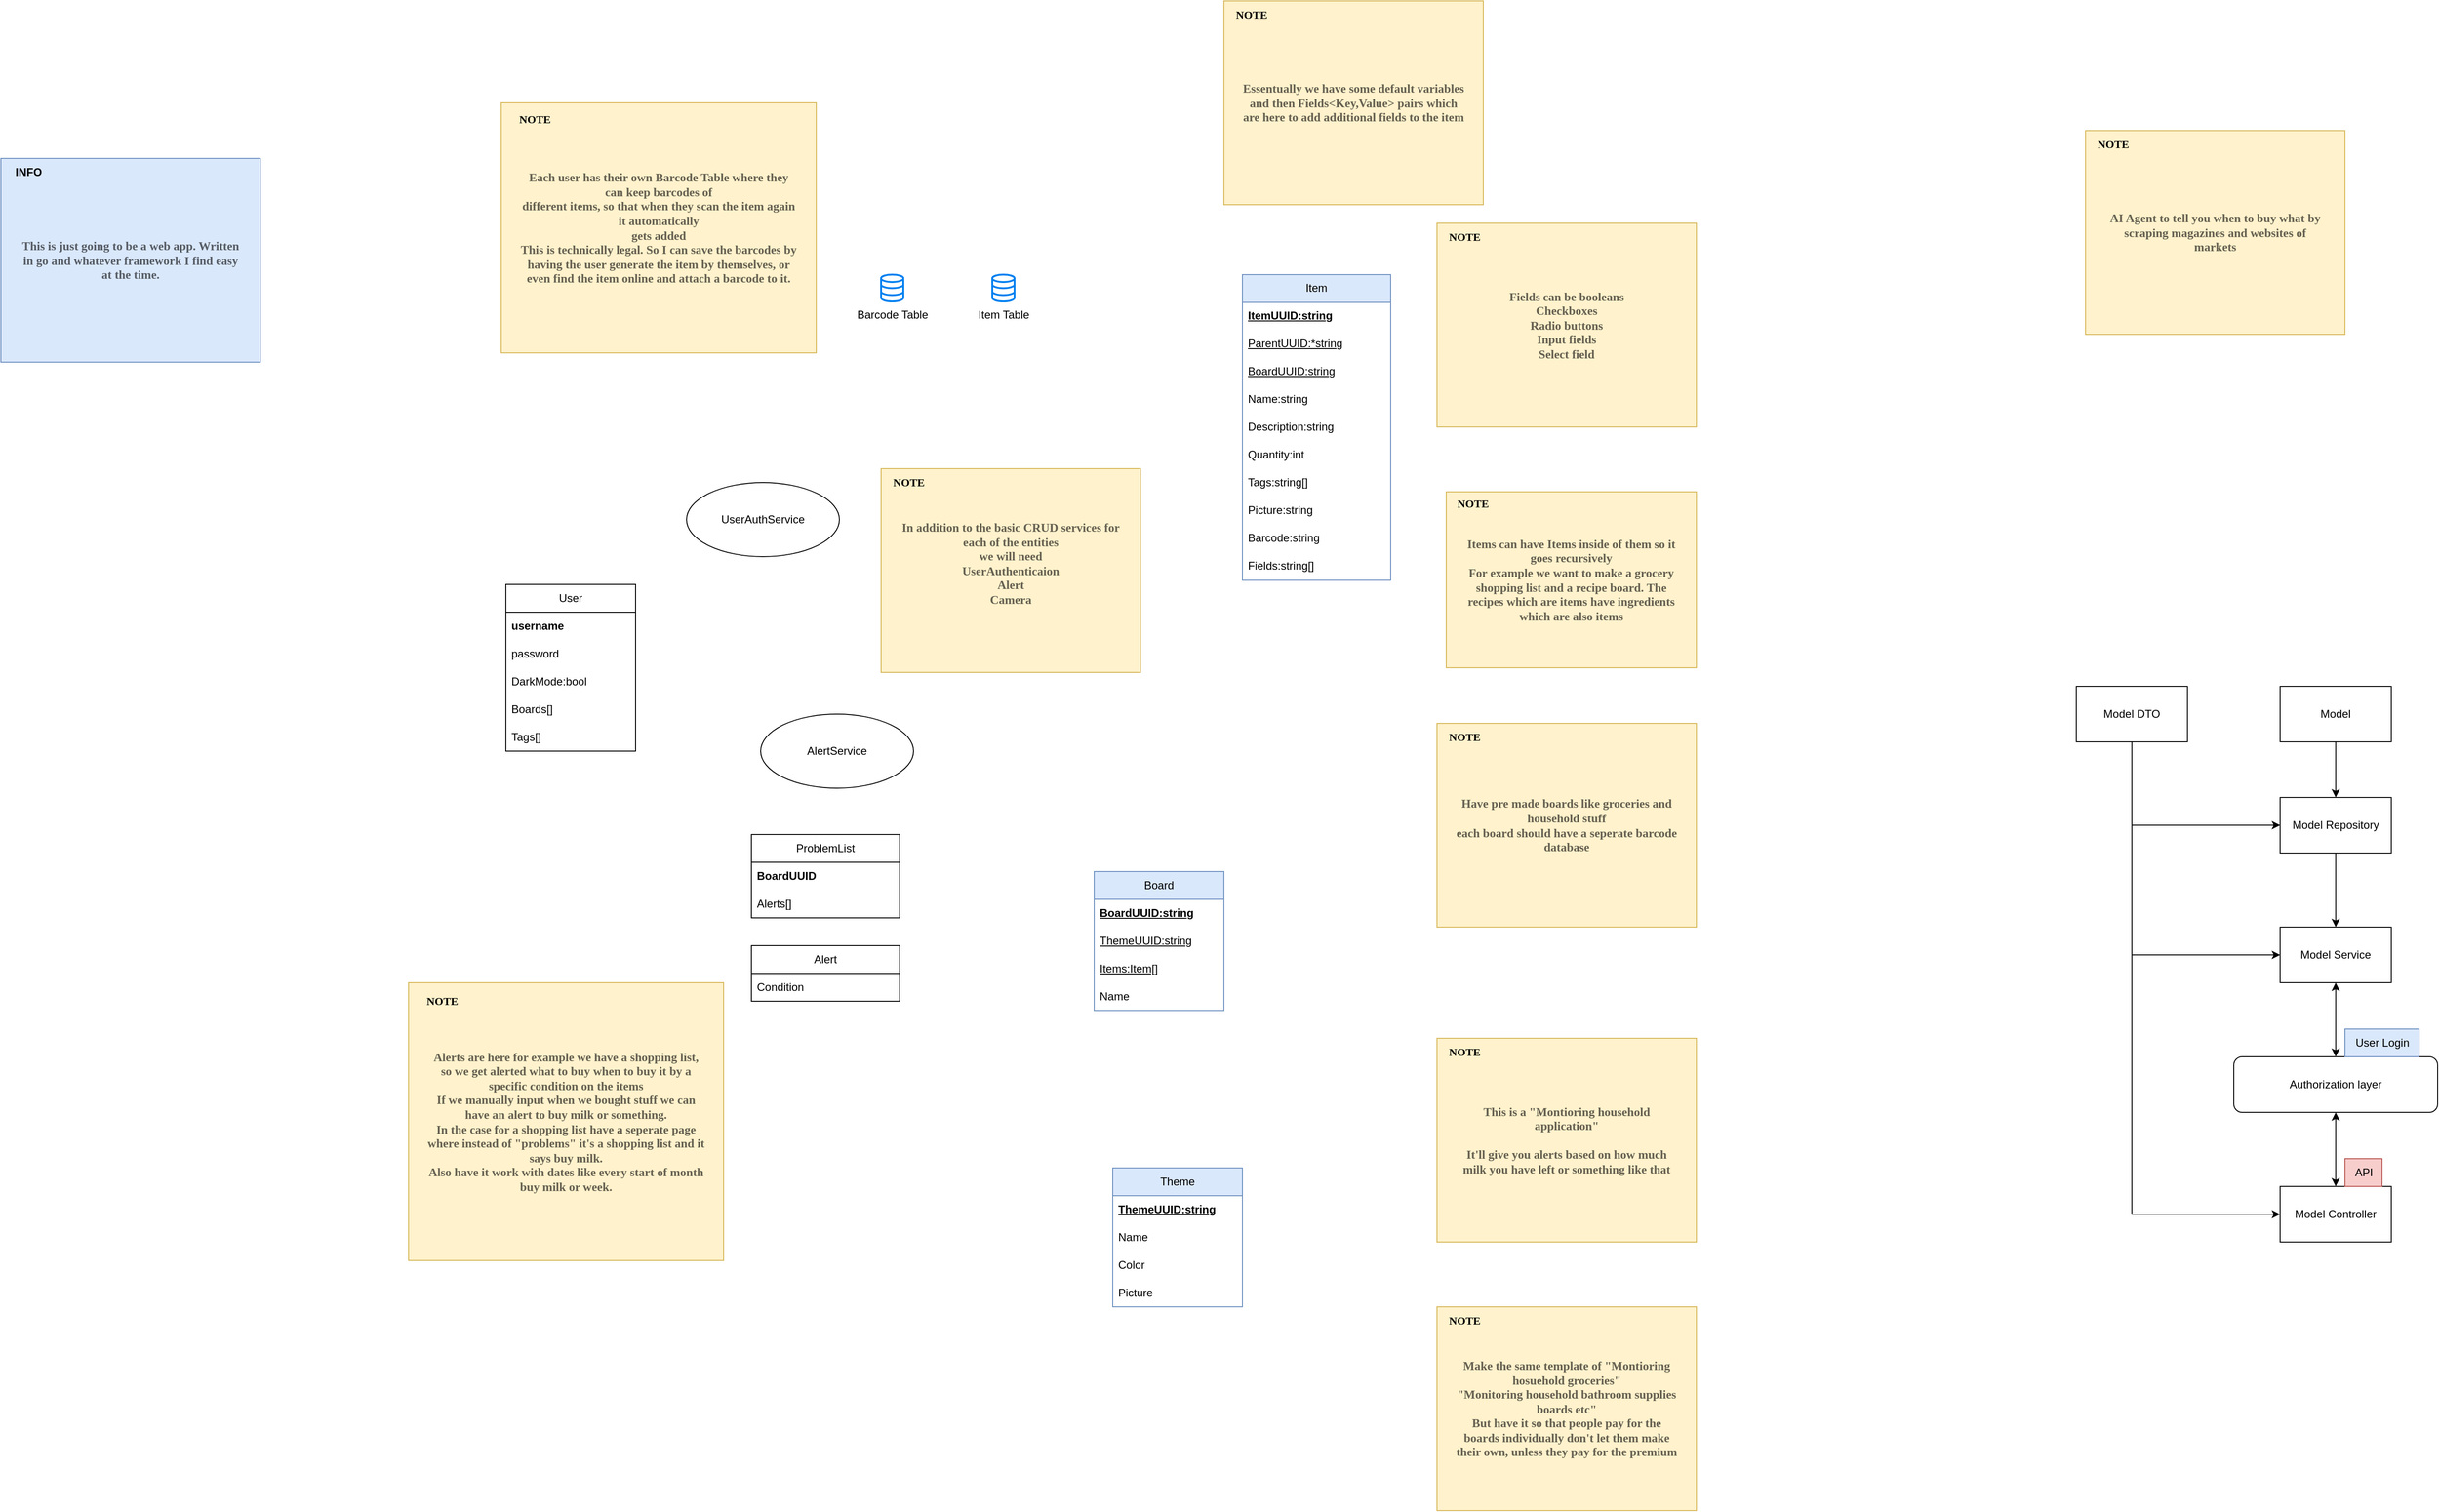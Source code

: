 <mxfile version="22.1.22" type="embed">
  <diagram name="Page-1" id="vnmwI-xQ0mRfC60lx_vi">
    <mxGraphModel dx="2757" dy="1631" grid="1" gridSize="10" guides="1" tooltips="1" connect="1" arrows="1" fold="1" page="1" pageScale="1" pageWidth="850" pageHeight="1100" math="0" shadow="0">
      <root>
        <mxCell id="0" />
        <mxCell id="1" parent="0" />
        <mxCell id="s_LSaBDmb_ivbx3u3UzG-1" value="User" style="swimlane;fontStyle=0;childLayout=stackLayout;horizontal=1;startSize=30;horizontalStack=0;resizeParent=1;resizeParentMax=0;resizeLast=0;collapsible=1;marginBottom=0;whiteSpace=wrap;html=1;" parent="1" vertex="1">
          <mxGeometry x="-495" y="310" width="140" height="180" as="geometry" />
        </mxCell>
        <mxCell id="s_LSaBDmb_ivbx3u3UzG-2" value="&lt;div&gt;username&lt;/div&gt;" style="text;strokeColor=none;fillColor=none;align=left;verticalAlign=middle;spacingLeft=4;spacingRight=4;overflow=hidden;points=[[0,0.5],[1,0.5]];portConstraint=eastwest;rotatable=0;whiteSpace=wrap;html=1;fontStyle=1" parent="s_LSaBDmb_ivbx3u3UzG-1" vertex="1">
          <mxGeometry y="30" width="140" height="30" as="geometry" />
        </mxCell>
        <mxCell id="s_LSaBDmb_ivbx3u3UzG-3" value="password" style="text;strokeColor=none;fillColor=none;align=left;verticalAlign=middle;spacingLeft=4;spacingRight=4;overflow=hidden;points=[[0,0.5],[1,0.5]];portConstraint=eastwest;rotatable=0;whiteSpace=wrap;html=1;" parent="s_LSaBDmb_ivbx3u3UzG-1" vertex="1">
          <mxGeometry y="60" width="140" height="30" as="geometry" />
        </mxCell>
        <mxCell id="a4jcbPwt1ojCjgaN_IQJ-112" value="DarkMode:bool" style="text;strokeColor=none;fillColor=none;align=left;verticalAlign=middle;spacingLeft=4;spacingRight=4;overflow=hidden;points=[[0,0.5],[1,0.5]];portConstraint=eastwest;rotatable=0;whiteSpace=wrap;html=1;" parent="s_LSaBDmb_ivbx3u3UzG-1" vertex="1">
          <mxGeometry y="90" width="140" height="30" as="geometry" />
        </mxCell>
        <mxCell id="a4jcbPwt1ojCjgaN_IQJ-107" value="Boards[]" style="text;strokeColor=none;fillColor=none;align=left;verticalAlign=middle;spacingLeft=4;spacingRight=4;overflow=hidden;points=[[0,0.5],[1,0.5]];portConstraint=eastwest;rotatable=0;whiteSpace=wrap;html=1;" parent="s_LSaBDmb_ivbx3u3UzG-1" vertex="1">
          <mxGeometry y="120" width="140" height="30" as="geometry" />
        </mxCell>
        <mxCell id="a4jcbPwt1ojCjgaN_IQJ-106" value="Tags[]" style="text;strokeColor=none;fillColor=none;align=left;verticalAlign=middle;spacingLeft=4;spacingRight=4;overflow=hidden;points=[[0,0.5],[1,0.5]];portConstraint=eastwest;rotatable=0;whiteSpace=wrap;html=1;" parent="s_LSaBDmb_ivbx3u3UzG-1" vertex="1">
          <mxGeometry y="150" width="140" height="30" as="geometry" />
        </mxCell>
        <mxCell id="s_LSaBDmb_ivbx3u3UzG-9" value="Item" style="swimlane;fontStyle=0;childLayout=stackLayout;horizontal=1;startSize=30;horizontalStack=0;resizeParent=1;resizeParentMax=0;resizeLast=0;collapsible=1;marginBottom=0;whiteSpace=wrap;html=1;fillColor=#dae8fc;strokeColor=#6c8ebf;" parent="1" vertex="1">
          <mxGeometry x="300" y="-24.55" width="160" height="330" as="geometry" />
        </mxCell>
        <mxCell id="a4jcbPwt1ojCjgaN_IQJ-91" value="&lt;b&gt;ItemUUID:string&lt;/b&gt;" style="text;strokeColor=none;fillColor=none;align=left;verticalAlign=middle;spacingLeft=4;spacingRight=4;overflow=hidden;points=[[0,0.5],[1,0.5]];portConstraint=eastwest;rotatable=0;whiteSpace=wrap;html=1;fontStyle=4" parent="s_LSaBDmb_ivbx3u3UzG-9" vertex="1">
          <mxGeometry y="30" width="160" height="30" as="geometry" />
        </mxCell>
        <mxCell id="14" value="&lt;span&gt;ParentUUID:*string&lt;/span&gt;" style="text;strokeColor=none;fillColor=none;align=left;verticalAlign=middle;spacingLeft=4;spacingRight=4;overflow=hidden;points=[[0,0.5],[1,0.5]];portConstraint=eastwest;rotatable=0;whiteSpace=wrap;html=1;fontStyle=4" parent="s_LSaBDmb_ivbx3u3UzG-9" vertex="1">
          <mxGeometry y="60" width="160" height="30" as="geometry" />
        </mxCell>
        <mxCell id="15" value="&lt;span&gt;BoardUUID:string&lt;/span&gt;" style="text;strokeColor=none;fillColor=none;align=left;verticalAlign=middle;spacingLeft=4;spacingRight=4;overflow=hidden;points=[[0,0.5],[1,0.5]];portConstraint=eastwest;rotatable=0;whiteSpace=wrap;html=1;fontStyle=4" parent="s_LSaBDmb_ivbx3u3UzG-9" vertex="1">
          <mxGeometry y="90" width="160" height="30" as="geometry" />
        </mxCell>
        <mxCell id="16" value="&lt;span&gt;Name:string&lt;/span&gt;" style="text;strokeColor=none;fillColor=none;align=left;verticalAlign=middle;spacingLeft=4;spacingRight=4;overflow=hidden;points=[[0,0.5],[1,0.5]];portConstraint=eastwest;rotatable=0;whiteSpace=wrap;html=1;fontStyle=0" parent="s_LSaBDmb_ivbx3u3UzG-9" vertex="1">
          <mxGeometry y="120" width="160" height="30" as="geometry" />
        </mxCell>
        <mxCell id="17" value="&lt;span&gt;Description:string&lt;/span&gt;" style="text;strokeColor=none;fillColor=none;align=left;verticalAlign=middle;spacingLeft=4;spacingRight=4;overflow=hidden;points=[[0,0.5],[1,0.5]];portConstraint=eastwest;rotatable=0;whiteSpace=wrap;html=1;fontStyle=0" parent="s_LSaBDmb_ivbx3u3UzG-9" vertex="1">
          <mxGeometry y="150" width="160" height="30" as="geometry" />
        </mxCell>
        <mxCell id="18" value="&lt;span&gt;Quantity:int&lt;/span&gt;" style="text;strokeColor=none;fillColor=none;align=left;verticalAlign=middle;spacingLeft=4;spacingRight=4;overflow=hidden;points=[[0,0.5],[1,0.5]];portConstraint=eastwest;rotatable=0;whiteSpace=wrap;html=1;fontStyle=0" parent="s_LSaBDmb_ivbx3u3UzG-9" vertex="1">
          <mxGeometry y="180" width="160" height="30" as="geometry" />
        </mxCell>
        <mxCell id="19" value="&lt;span&gt;Tags:string[]&lt;/span&gt;" style="text;strokeColor=none;fillColor=none;align=left;verticalAlign=middle;spacingLeft=4;spacingRight=4;overflow=hidden;points=[[0,0.5],[1,0.5]];portConstraint=eastwest;rotatable=0;whiteSpace=wrap;html=1;fontStyle=0" parent="s_LSaBDmb_ivbx3u3UzG-9" vertex="1">
          <mxGeometry y="210" width="160" height="30" as="geometry" />
        </mxCell>
        <mxCell id="20" value="&lt;span&gt;Picture:string&lt;/span&gt;" style="text;strokeColor=none;fillColor=none;align=left;verticalAlign=middle;spacingLeft=4;spacingRight=4;overflow=hidden;points=[[0,0.5],[1,0.5]];portConstraint=eastwest;rotatable=0;whiteSpace=wrap;html=1;fontStyle=0" parent="s_LSaBDmb_ivbx3u3UzG-9" vertex="1">
          <mxGeometry y="240" width="160" height="30" as="geometry" />
        </mxCell>
        <mxCell id="21" value="&lt;span&gt;Barcode:string&lt;/span&gt;" style="text;strokeColor=none;fillColor=none;align=left;verticalAlign=middle;spacingLeft=4;spacingRight=4;overflow=hidden;points=[[0,0.5],[1,0.5]];portConstraint=eastwest;rotatable=0;whiteSpace=wrap;html=1;fontStyle=0" parent="s_LSaBDmb_ivbx3u3UzG-9" vertex="1">
          <mxGeometry y="270" width="160" height="30" as="geometry" />
        </mxCell>
        <mxCell id="22" value="&lt;span&gt;Fields:string[]&lt;/span&gt;" style="text;strokeColor=none;fillColor=none;align=left;verticalAlign=middle;spacingLeft=4;spacingRight=4;overflow=hidden;points=[[0,0.5],[1,0.5]];portConstraint=eastwest;rotatable=0;whiteSpace=wrap;html=1;fontStyle=0" parent="s_LSaBDmb_ivbx3u3UzG-9" vertex="1">
          <mxGeometry y="300" width="160" height="30" as="geometry" />
        </mxCell>
        <mxCell id="a4jcbPwt1ojCjgaN_IQJ-14" value="Each user has their own Barcode Table where they can keep barcodes of &lt;br&gt;different items, so that when they scan the item again it automatically &lt;br&gt;&lt;div&gt;gets added&lt;/div&gt;&lt;div&gt;This is technically legal. So I can save the barcodes by having the user generate the item by themselves, or even find the item online and attach a barcode to it.&lt;/div&gt;" style="rounded=0;whiteSpace=wrap;html=1;fillColor=#fff2cc;strokeColor=#d6b656;align=center;fillStyle=auto;shadow=0;glass=0;fontSize=13;fontStyle=1;labelPosition=center;verticalLabelPosition=middle;verticalAlign=middle;fontColor=default;textOpacity=60;spacing=20;spacingTop=0;spacingBottom=0;spacingLeft=0;fontFamily=Monaspace Argon;fontSource=https%3A%2F%2Fonline-fonts.com%2Ffonts%2Fmonaspace-argon;collapsible=0;container=1;portConstraint=none;autosize=0;fixedWidth=0;resizable=1;" parent="1" vertex="1">
          <mxGeometry x="-500" y="-210" width="340" height="270" as="geometry" />
        </mxCell>
        <mxCell id="a4jcbPwt1ojCjgaN_IQJ-15" value="&lt;div align=&quot;center&quot;&gt;&lt;b&gt;&lt;font data-font-src=&quot;https://online-fonts.com/fonts/monaspace-argon&quot; face=&quot;Monaspace Argon&quot;&gt;&lt;span&gt;NOTE&lt;/span&gt;&lt;/font&gt;&lt;/b&gt;&lt;/div&gt;" style="text;html=1;align=center;verticalAlign=middle;whiteSpace=wrap;rounded=0;fontStyle=0" parent="a4jcbPwt1ojCjgaN_IQJ-14" vertex="1">
          <mxGeometry width="72.857" height="36.818" as="geometry" />
        </mxCell>
        <mxCell id="a4jcbPwt1ojCjgaN_IQJ-16" value="&lt;div&gt;Fields can be booleans&lt;/div&gt;&lt;div&gt;Checkboxes&lt;/div&gt;&lt;div&gt;Radio buttons&lt;/div&gt;&lt;div&gt;Input fields&lt;/div&gt;&lt;div&gt;Select field&lt;/div&gt;" style="rounded=0;whiteSpace=wrap;html=1;fillColor=#fff2cc;strokeColor=#d6b656;align=center;fillStyle=auto;shadow=0;glass=0;fontSize=13;fontStyle=1;labelPosition=center;verticalLabelPosition=middle;verticalAlign=middle;fontColor=default;textOpacity=60;spacing=20;spacingTop=0;spacingBottom=0;spacingLeft=0;fontFamily=Monaspace Argon;fontSource=https%3A%2F%2Fonline-fonts.com%2Ffonts%2Fmonaspace-argon;collapsible=0;container=1;portConstraint=none;autosize=0;fixedWidth=0;resizable=1;" parent="1" vertex="1">
          <mxGeometry x="510" y="-80" width="280" height="220" as="geometry" />
        </mxCell>
        <mxCell id="a4jcbPwt1ojCjgaN_IQJ-17" value="&lt;div align=&quot;center&quot;&gt;&lt;b&gt;&lt;font data-font-src=&quot;https://online-fonts.com/fonts/monaspace-argon&quot; face=&quot;Monaspace Argon&quot;&gt;&lt;span&gt;NOTE&lt;/span&gt;&lt;/font&gt;&lt;/b&gt;&lt;/div&gt;" style="text;html=1;align=center;verticalAlign=middle;whiteSpace=wrap;rounded=0;fontStyle=0" parent="a4jcbPwt1ojCjgaN_IQJ-16" vertex="1">
          <mxGeometry width="60" height="30" as="geometry" />
        </mxCell>
        <mxCell id="s_LSaBDmb_ivbx3u3UzG-32" value="Barcode Table" style="html=1;verticalLabelPosition=bottom;align=center;labelBackgroundColor=#ffffff;verticalAlign=top;strokeWidth=2;strokeColor=#0080F0;shadow=0;dashed=0;shape=mxgraph.ios7.icons.data;" parent="1" vertex="1">
          <mxGeometry x="-90" y="-24.55" width="24" height="29.1" as="geometry" />
        </mxCell>
        <mxCell id="a4jcbPwt1ojCjgaN_IQJ-20" value="&lt;div&gt;Items can have Items inside of them so it goes recursively&lt;/div&gt;&lt;div&gt;For example we want to make a grocery shopping list and a recipe board. The recipes which are items have ingredients which are also items&lt;/div&gt;" style="rounded=0;whiteSpace=wrap;html=1;fillColor=#fff2cc;strokeColor=#d6b656;align=center;fillStyle=auto;shadow=0;glass=0;fontSize=13;fontStyle=1;labelPosition=center;verticalLabelPosition=middle;verticalAlign=middle;fontColor=default;textOpacity=60;spacing=20;spacingTop=0;spacingBottom=0;spacingLeft=0;fontFamily=Monaspace Argon;fontSource=https%3A%2F%2Fonline-fonts.com%2Ffonts%2Fmonaspace-argon;collapsible=0;container=1;portConstraint=none;autosize=0;fixedWidth=0;resizable=1;" parent="1" vertex="1">
          <mxGeometry x="520" y="210" width="270" height="190" as="geometry" />
        </mxCell>
        <mxCell id="a4jcbPwt1ojCjgaN_IQJ-21" value="&lt;div align=&quot;center&quot;&gt;&lt;b&gt;&lt;font data-font-src=&quot;https://online-fonts.com/fonts/monaspace-argon&quot; face=&quot;Monaspace Argon&quot;&gt;&lt;span&gt;NOTE&lt;/span&gt;&lt;/font&gt;&lt;/b&gt;&lt;/div&gt;" style="text;html=1;align=center;verticalAlign=middle;whiteSpace=wrap;rounded=0;fontStyle=0" parent="a4jcbPwt1ojCjgaN_IQJ-20" vertex="1">
          <mxGeometry width="57.857" height="25.909" as="geometry" />
        </mxCell>
        <mxCell id="a4jcbPwt1ojCjgaN_IQJ-22" value="&lt;div&gt;Have pre made boards like groceries and household stuff&lt;/div&gt;&lt;div&gt;each board should have a seperate barcode database&lt;/div&gt;" style="rounded=0;whiteSpace=wrap;html=1;fillColor=#fff2cc;strokeColor=#d6b656;align=center;fillStyle=auto;shadow=0;glass=0;fontSize=13;fontStyle=1;labelPosition=center;verticalLabelPosition=middle;verticalAlign=middle;fontColor=default;textOpacity=60;spacing=20;spacingTop=0;spacingBottom=0;spacingLeft=0;fontFamily=Monaspace Argon;fontSource=https%3A%2F%2Fonline-fonts.com%2Ffonts%2Fmonaspace-argon;collapsible=0;container=1;portConstraint=none;autosize=0;fixedWidth=0;resizable=1;" parent="1" vertex="1">
          <mxGeometry x="510" y="460" width="280" height="220" as="geometry" />
        </mxCell>
        <mxCell id="a4jcbPwt1ojCjgaN_IQJ-23" value="&lt;div align=&quot;center&quot;&gt;&lt;b&gt;&lt;font data-font-src=&quot;https://online-fonts.com/fonts/monaspace-argon&quot; face=&quot;Monaspace Argon&quot;&gt;&lt;span&gt;NOTE&lt;/span&gt;&lt;/font&gt;&lt;/b&gt;&lt;/div&gt;" style="text;html=1;align=center;verticalAlign=middle;whiteSpace=wrap;rounded=0;fontStyle=0" parent="a4jcbPwt1ojCjgaN_IQJ-22" vertex="1">
          <mxGeometry width="60" height="30" as="geometry" />
        </mxCell>
        <mxCell id="a4jcbPwt1ojCjgaN_IQJ-35" value="UserAuthService" style="ellipse;whiteSpace=wrap;html=1;" parent="1" vertex="1">
          <mxGeometry x="-300" y="200" width="165" height="80" as="geometry" />
        </mxCell>
        <mxCell id="a4jcbPwt1ojCjgaN_IQJ-53" value="AI Agent to tell you when to buy what by scraping magazines and websites of markets" style="rounded=0;whiteSpace=wrap;html=1;fillColor=#fff2cc;strokeColor=#d6b656;align=center;fillStyle=auto;shadow=0;glass=0;fontSize=13;fontStyle=1;labelPosition=center;verticalLabelPosition=middle;verticalAlign=middle;fontColor=default;textOpacity=60;spacing=20;spacingTop=0;spacingBottom=0;spacingLeft=0;fontFamily=Monaspace Argon;fontSource=https%3A%2F%2Fonline-fonts.com%2Ffonts%2Fmonaspace-argon;collapsible=0;container=1;portConstraint=none;autosize=0;fixedWidth=0;resizable=1;" parent="1" vertex="1">
          <mxGeometry x="1210" y="-180" width="280" height="220" as="geometry" />
        </mxCell>
        <mxCell id="a4jcbPwt1ojCjgaN_IQJ-54" value="&lt;div align=&quot;center&quot;&gt;&lt;b&gt;&lt;font data-font-src=&quot;https://online-fonts.com/fonts/monaspace-argon&quot; face=&quot;Monaspace Argon&quot;&gt;&lt;span&gt;NOTE&lt;/span&gt;&lt;/font&gt;&lt;/b&gt;&lt;/div&gt;" style="text;html=1;align=center;verticalAlign=middle;whiteSpace=wrap;rounded=0;fontStyle=0" parent="a4jcbPwt1ojCjgaN_IQJ-53" vertex="1">
          <mxGeometry width="60" height="30" as="geometry" />
        </mxCell>
        <mxCell id="a4jcbPwt1ojCjgaN_IQJ-65" value="&lt;div&gt;This is a &quot;Montioring household application&quot;&lt;/div&gt;&lt;br&gt;It&#39;ll give you alerts based on how much milk you have left or something like that" style="rounded=0;whiteSpace=wrap;html=1;fillColor=#fff2cc;strokeColor=#d6b656;align=center;fillStyle=auto;shadow=0;glass=0;fontSize=13;fontStyle=1;labelPosition=center;verticalLabelPosition=middle;verticalAlign=middle;fontColor=default;textOpacity=60;spacing=20;spacingTop=0;spacingBottom=0;spacingLeft=0;fontFamily=Monaspace Argon;fontSource=https%3A%2F%2Fonline-fonts.com%2Ffonts%2Fmonaspace-argon;collapsible=0;container=1;portConstraint=none;autosize=0;fixedWidth=0;resizable=1;" parent="1" vertex="1">
          <mxGeometry x="510" y="800" width="280" height="220" as="geometry" />
        </mxCell>
        <mxCell id="a4jcbPwt1ojCjgaN_IQJ-66" value="&lt;div align=&quot;center&quot;&gt;&lt;b&gt;&lt;font data-font-src=&quot;https://online-fonts.com/fonts/monaspace-argon&quot; face=&quot;Monaspace Argon&quot;&gt;&lt;span&gt;NOTE&lt;/span&gt;&lt;/font&gt;&lt;/b&gt;&lt;/div&gt;" style="text;html=1;align=center;verticalAlign=middle;whiteSpace=wrap;rounded=0;fontStyle=0" parent="a4jcbPwt1ojCjgaN_IQJ-65" vertex="1">
          <mxGeometry width="60" height="30" as="geometry" />
        </mxCell>
        <mxCell id="a4jcbPwt1ojCjgaN_IQJ-69" value="Make the same template of &quot;Montioring hosuehold groceries&quot;&lt;br&gt;&quot;Monitoring household bathroom supplies boards etc&quot;&lt;br&gt;But have it so that people pay for the boards individually don&#39;t let them make their own, unless they pay for the premium" style="rounded=0;whiteSpace=wrap;html=1;fillColor=#fff2cc;strokeColor=#d6b656;align=center;fillStyle=auto;shadow=0;glass=0;fontSize=13;fontStyle=1;labelPosition=center;verticalLabelPosition=middle;verticalAlign=middle;fontColor=default;textOpacity=60;spacing=20;spacingTop=0;spacingBottom=0;spacingLeft=0;fontFamily=Monaspace Argon;fontSource=https%3A%2F%2Fonline-fonts.com%2Ffonts%2Fmonaspace-argon;collapsible=0;container=1;portConstraint=none;autosize=0;fixedWidth=0;resizable=1;" parent="1" vertex="1">
          <mxGeometry x="510" y="1090" width="280" height="220" as="geometry" />
        </mxCell>
        <mxCell id="a4jcbPwt1ojCjgaN_IQJ-70" value="&lt;div align=&quot;center&quot;&gt;&lt;b&gt;&lt;font data-font-src=&quot;https://online-fonts.com/fonts/monaspace-argon&quot; face=&quot;Monaspace Argon&quot;&gt;&lt;span&gt;NOTE&lt;/span&gt;&lt;/font&gt;&lt;/b&gt;&lt;/div&gt;" style="text;html=1;align=center;verticalAlign=middle;whiteSpace=wrap;rounded=0;fontStyle=0" parent="a4jcbPwt1ojCjgaN_IQJ-69" vertex="1">
          <mxGeometry width="60" height="30" as="geometry" />
        </mxCell>
        <mxCell id="a4jcbPwt1ojCjgaN_IQJ-74" value="ProblemList" style="swimlane;fontStyle=0;childLayout=stackLayout;horizontal=1;startSize=30;horizontalStack=0;resizeParent=1;resizeParentMax=0;resizeLast=0;collapsible=1;marginBottom=0;whiteSpace=wrap;html=1;" parent="1" vertex="1">
          <mxGeometry x="-230" y="580" width="160" height="90" as="geometry" />
        </mxCell>
        <mxCell id="a4jcbPwt1ojCjgaN_IQJ-75" value="BoardUUID" style="text;strokeColor=none;fillColor=none;align=left;verticalAlign=middle;spacingLeft=4;spacingRight=4;overflow=hidden;points=[[0,0.5],[1,0.5]];portConstraint=eastwest;rotatable=0;whiteSpace=wrap;html=1;fontStyle=1" parent="a4jcbPwt1ojCjgaN_IQJ-74" vertex="1">
          <mxGeometry y="30" width="160" height="30" as="geometry" />
        </mxCell>
        <mxCell id="a4jcbPwt1ojCjgaN_IQJ-80" value="Alerts[]" style="text;strokeColor=none;fillColor=none;align=left;verticalAlign=middle;spacingLeft=4;spacingRight=4;overflow=hidden;points=[[0,0.5],[1,0.5]];portConstraint=eastwest;rotatable=0;whiteSpace=wrap;html=1;" parent="a4jcbPwt1ojCjgaN_IQJ-74" vertex="1">
          <mxGeometry y="60" width="160" height="30" as="geometry" />
        </mxCell>
        <mxCell id="a4jcbPwt1ojCjgaN_IQJ-81" value="Alert" style="swimlane;fontStyle=0;childLayout=stackLayout;horizontal=1;startSize=30;horizontalStack=0;resizeParent=1;resizeParentMax=0;resizeLast=0;collapsible=1;marginBottom=0;whiteSpace=wrap;html=1;" parent="1" vertex="1">
          <mxGeometry x="-230" y="700" width="160" height="60" as="geometry" />
        </mxCell>
        <mxCell id="a4jcbPwt1ojCjgaN_IQJ-82" value="&lt;div&gt;Condition&lt;/div&gt;" style="text;strokeColor=none;fillColor=none;align=left;verticalAlign=middle;spacingLeft=4;spacingRight=4;overflow=hidden;points=[[0,0.5],[1,0.5]];portConstraint=eastwest;rotatable=0;whiteSpace=wrap;html=1;" parent="a4jcbPwt1ojCjgaN_IQJ-81" vertex="1">
          <mxGeometry y="30" width="160" height="30" as="geometry" />
        </mxCell>
        <mxCell id="a4jcbPwt1ojCjgaN_IQJ-84" value="Alerts are here for example we have a shopping list,&lt;br&gt;so we get alerted what to buy when to buy it by a specific condition on the items&lt;br&gt;&lt;div&gt;If we manually input when we bought stuff we can have an alert to buy milk or something.&lt;/div&gt;&lt;div&gt;In the case for a shopping list have a seperate page where instead of &quot;problems&quot; it&#39;s a shopping list and it says buy milk.&lt;/div&gt;&lt;div&gt;Also have it work with dates like every start of month buy milk or week.&lt;/div&gt;" style="rounded=0;whiteSpace=wrap;html=1;fillColor=#fff2cc;strokeColor=#d6b656;align=center;fillStyle=auto;shadow=0;glass=0;fontSize=13;fontStyle=1;labelPosition=center;verticalLabelPosition=middle;verticalAlign=middle;fontColor=default;textOpacity=60;spacing=20;spacingTop=0;spacingBottom=0;spacingLeft=0;fontFamily=Monaspace Argon;fontSource=https%3A%2F%2Fonline-fonts.com%2Ffonts%2Fmonaspace-argon;collapsible=0;container=1;portConstraint=none;autosize=0;fixedWidth=0;resizable=1;" parent="1" vertex="1">
          <mxGeometry x="-600" y="740" width="340" height="300" as="geometry" />
        </mxCell>
        <mxCell id="a4jcbPwt1ojCjgaN_IQJ-85" value="&lt;div align=&quot;center&quot;&gt;&lt;b&gt;&lt;font data-font-src=&quot;https://online-fonts.com/fonts/monaspace-argon&quot; face=&quot;Monaspace Argon&quot;&gt;&lt;span&gt;NOTE&lt;/span&gt;&lt;/font&gt;&lt;/b&gt;&lt;/div&gt;" style="text;html=1;align=center;verticalAlign=middle;whiteSpace=wrap;rounded=0;fontStyle=0" parent="a4jcbPwt1ojCjgaN_IQJ-84" vertex="1">
          <mxGeometry width="72.857" height="40.909" as="geometry" />
        </mxCell>
        <mxCell id="WZIUG7Mhky3QRmYVXI-O-8" value="AlertService" style="ellipse;whiteSpace=wrap;html=1;" parent="1" vertex="1">
          <mxGeometry x="-220" y="450" width="165" height="80" as="geometry" />
        </mxCell>
        <mxCell id="WZIUG7Mhky3QRmYVXI-O-20" value="Item Table" style="html=1;verticalLabelPosition=bottom;align=center;labelBackgroundColor=#ffffff;verticalAlign=top;strokeWidth=2;strokeColor=#0080F0;shadow=0;dashed=0;shape=mxgraph.ios7.icons.data;" parent="1" vertex="1">
          <mxGeometry x="30" y="-24.55" width="24" height="29.1" as="geometry" />
        </mxCell>
        <mxCell id="WZIUG7Mhky3QRmYVXI-O-33" value="Essentually we have some default variables and then Fields&amp;lt;Key,Value&amp;gt; pairs which are here to add additional fields to the item" style="rounded=0;whiteSpace=wrap;html=1;fillColor=#fff2cc;strokeColor=#d6b656;align=center;fillStyle=auto;shadow=0;glass=0;fontSize=13;fontStyle=1;labelPosition=center;verticalLabelPosition=middle;verticalAlign=middle;fontColor=default;textOpacity=60;spacing=20;spacingTop=0;spacingBottom=0;spacingLeft=0;fontFamily=Monaspace Argon;fontSource=https%3A%2F%2Fonline-fonts.com%2Ffonts%2Fmonaspace-argon;collapsible=0;container=1;portConstraint=none;autosize=0;fixedWidth=0;resizable=1;" parent="1" vertex="1">
          <mxGeometry x="280" y="-320" width="280" height="220" as="geometry" />
        </mxCell>
        <mxCell id="WZIUG7Mhky3QRmYVXI-O-34" value="&lt;div align=&quot;center&quot;&gt;&lt;b&gt;&lt;font data-font-src=&quot;https://online-fonts.com/fonts/monaspace-argon&quot; face=&quot;Monaspace Argon&quot;&gt;&lt;span&gt;NOTE&lt;/span&gt;&lt;/font&gt;&lt;/b&gt;&lt;/div&gt;" style="text;html=1;align=center;verticalAlign=middle;whiteSpace=wrap;rounded=0;fontStyle=0" parent="WZIUG7Mhky3QRmYVXI-O-33" vertex="1">
          <mxGeometry width="60" height="30" as="geometry" />
        </mxCell>
        <mxCell id="WZIUG7Mhky3QRmYVXI-O-36" value="&lt;div&gt;In addition to the basic CRUD services for each of the entities&lt;/div&gt;&lt;div&gt;we will need &lt;br&gt;UserAuthenticaion&lt;/div&gt;&lt;div&gt;Alert&lt;/div&gt;&lt;div&gt;Camera&lt;/div&gt;&lt;div&gt;&lt;br&gt;&lt;/div&gt;" style="rounded=0;whiteSpace=wrap;html=1;fillColor=#fff2cc;strokeColor=#d6b656;align=center;fillStyle=auto;shadow=0;glass=0;fontSize=13;fontStyle=1;labelPosition=center;verticalLabelPosition=middle;verticalAlign=middle;fontColor=default;textOpacity=60;spacing=20;spacingTop=0;spacingBottom=0;spacingLeft=0;fontFamily=Monaspace Argon;fontSource=https%3A%2F%2Fonline-fonts.com%2Ffonts%2Fmonaspace-argon;collapsible=0;container=1;portConstraint=none;autosize=0;fixedWidth=0;resizable=1;" parent="1" vertex="1">
          <mxGeometry x="-90" y="185" width="280" height="220" as="geometry" />
        </mxCell>
        <mxCell id="WZIUG7Mhky3QRmYVXI-O-37" value="&lt;div align=&quot;center&quot;&gt;&lt;b&gt;&lt;font data-font-src=&quot;https://online-fonts.com/fonts/monaspace-argon&quot; face=&quot;Monaspace Argon&quot;&gt;&lt;span&gt;NOTE&lt;/span&gt;&lt;/font&gt;&lt;/b&gt;&lt;/div&gt;" style="text;html=1;align=center;verticalAlign=middle;whiteSpace=wrap;rounded=0;fontStyle=0" parent="WZIUG7Mhky3QRmYVXI-O-36" vertex="1">
          <mxGeometry width="60" height="30" as="geometry" />
        </mxCell>
        <mxCell id="WZIUG7Mhky3QRmYVXI-O-40" value="This is just going to be a web app. Written in go and whatever framework I find easy at the time." style="rounded=0;whiteSpace=wrap;html=1;fillColor=#dae8fc;strokeColor=#6c8ebf;align=center;fillStyle=auto;shadow=0;glass=0;fontSize=13;fontStyle=1;labelPosition=center;verticalLabelPosition=middle;verticalAlign=middle;textOpacity=60;spacing=20;spacingTop=0;spacingBottom=0;spacingLeft=0;fontFamily=Monaspace Argon;fontSource=https%3A%2F%2Fonline-fonts.com%2Ffonts%2Fmonaspace-argon;collapsible=0;container=1;portConstraint=none;autosize=0;fixedWidth=0;resizable=1;" parent="1" vertex="1">
          <mxGeometry x="-1040" y="-150" width="280" height="220" as="geometry" />
        </mxCell>
        <mxCell id="WZIUG7Mhky3QRmYVXI-O-41" value="INFO" style="text;html=1;align=center;verticalAlign=middle;whiteSpace=wrap;rounded=0;fontStyle=1" parent="WZIUG7Mhky3QRmYVXI-O-40" vertex="1">
          <mxGeometry width="60" height="30" as="geometry" />
        </mxCell>
        <mxCell id="3" value="Board" style="swimlane;fontStyle=0;childLayout=stackLayout;horizontal=1;startSize=30;horizontalStack=0;resizeParent=1;resizeParentMax=0;resizeLast=0;collapsible=1;marginBottom=0;whiteSpace=wrap;html=1;fillColor=#dae8fc;strokeColor=#6c8ebf;" parent="1" vertex="1">
          <mxGeometry x="140" y="620" width="140" height="150" as="geometry" />
        </mxCell>
        <mxCell id="9" value="&lt;b&gt;BoardUUID:string&lt;/b&gt;" style="text;strokeColor=none;fillColor=none;align=left;verticalAlign=middle;spacingLeft=4;spacingRight=4;overflow=hidden;points=[[0,0.5],[1,0.5]];portConstraint=eastwest;rotatable=0;whiteSpace=wrap;html=1;fontStyle=4" parent="3" vertex="1">
          <mxGeometry y="30" width="140" height="30" as="geometry" />
        </mxCell>
        <mxCell id="10" value="ThemeUUID:string" style="text;strokeColor=none;fillColor=none;align=left;verticalAlign=middle;spacingLeft=4;spacingRight=4;overflow=hidden;points=[[0,0.5],[1,0.5]];portConstraint=eastwest;rotatable=0;whiteSpace=wrap;html=1;fontStyle=4" parent="3" vertex="1">
          <mxGeometry y="60" width="140" height="30" as="geometry" />
        </mxCell>
        <mxCell id="12" value="Items:Item[]" style="text;strokeColor=none;fillColor=none;align=left;verticalAlign=middle;spacingLeft=4;spacingRight=4;overflow=hidden;points=[[0,0.5],[1,0.5]];portConstraint=eastwest;rotatable=0;whiteSpace=wrap;html=1;fontStyle=4" parent="3" vertex="1">
          <mxGeometry y="90" width="140" height="30" as="geometry" />
        </mxCell>
        <mxCell id="13" value="Name" style="text;strokeColor=none;fillColor=none;align=left;verticalAlign=middle;spacingLeft=4;spacingRight=4;overflow=hidden;points=[[0,0.5],[1,0.5]];portConstraint=eastwest;rotatable=0;whiteSpace=wrap;html=1;fontStyle=0" parent="3" vertex="1">
          <mxGeometry y="120" width="140" height="30" as="geometry" />
        </mxCell>
        <mxCell id="23" value="Theme" style="swimlane;fontStyle=0;childLayout=stackLayout;horizontal=1;startSize=30;horizontalStack=0;resizeParent=1;resizeParentMax=0;resizeLast=0;collapsible=1;marginBottom=0;whiteSpace=wrap;html=1;fillColor=#dae8fc;strokeColor=#6c8ebf;" parent="1" vertex="1">
          <mxGeometry x="160" y="940" width="140" height="150" as="geometry" />
        </mxCell>
        <mxCell id="24" value="&lt;b&gt;ThemeUUID:string&lt;/b&gt;" style="text;strokeColor=none;fillColor=none;align=left;verticalAlign=middle;spacingLeft=4;spacingRight=4;overflow=hidden;points=[[0,0.5],[1,0.5]];portConstraint=eastwest;rotatable=0;whiteSpace=wrap;html=1;fontStyle=4" parent="23" vertex="1">
          <mxGeometry y="30" width="140" height="30" as="geometry" />
        </mxCell>
        <mxCell id="25" value="Name" style="text;strokeColor=none;fillColor=none;align=left;verticalAlign=middle;spacingLeft=4;spacingRight=4;overflow=hidden;points=[[0,0.5],[1,0.5]];portConstraint=eastwest;rotatable=0;whiteSpace=wrap;html=1;fontStyle=0" parent="23" vertex="1">
          <mxGeometry y="60" width="140" height="30" as="geometry" />
        </mxCell>
        <mxCell id="26" value="Color" style="text;strokeColor=none;fillColor=none;align=left;verticalAlign=middle;spacingLeft=4;spacingRight=4;overflow=hidden;points=[[0,0.5],[1,0.5]];portConstraint=eastwest;rotatable=0;whiteSpace=wrap;html=1;fontStyle=0" parent="23" vertex="1">
          <mxGeometry y="90" width="140" height="30" as="geometry" />
        </mxCell>
        <mxCell id="27" value="Picture" style="text;strokeColor=none;fillColor=none;align=left;verticalAlign=middle;spacingLeft=4;spacingRight=4;overflow=hidden;points=[[0,0.5],[1,0.5]];portConstraint=eastwest;rotatable=0;whiteSpace=wrap;html=1;fontStyle=0" parent="23" vertex="1">
          <mxGeometry y="120" width="140" height="30" as="geometry" />
        </mxCell>
        <mxCell id="47" style="edgeStyle=orthogonalEdgeStyle;rounded=0;orthogonalLoop=1;jettySize=auto;html=1;entryX=0.5;entryY=0;entryDx=0;entryDy=0;" parent="1" source="33" target="42" edge="1">
          <mxGeometry relative="1" as="geometry" />
        </mxCell>
        <mxCell id="33" value="Model" style="rounded=0;whiteSpace=wrap;html=1;" parent="1" vertex="1">
          <mxGeometry x="1420" y="420" width="120" height="60" as="geometry" />
        </mxCell>
        <mxCell id="48" style="edgeStyle=orthogonalEdgeStyle;rounded=0;orthogonalLoop=1;jettySize=auto;html=1;entryX=0.5;entryY=0;entryDx=0;entryDy=0;" parent="1" source="42" target="43" edge="1">
          <mxGeometry relative="1" as="geometry" />
        </mxCell>
        <mxCell id="42" value="Model Repository" style="rounded=0;whiteSpace=wrap;html=1;" parent="1" vertex="1">
          <mxGeometry x="1420" y="540" width="120" height="60" as="geometry" />
        </mxCell>
        <mxCell id="49" style="edgeStyle=orthogonalEdgeStyle;rounded=0;orthogonalLoop=1;jettySize=auto;html=1;entryX=0.5;entryY=0;entryDx=0;entryDy=0;startArrow=classic;startFill=1;" parent="1" source="54" target="44" edge="1">
          <mxGeometry relative="1" as="geometry" />
        </mxCell>
        <mxCell id="43" value="Model Service" style="rounded=0;whiteSpace=wrap;html=1;" parent="1" vertex="1">
          <mxGeometry x="1420" y="680" width="120" height="60" as="geometry" />
        </mxCell>
        <mxCell id="44" value="Model Controller" style="rounded=0;whiteSpace=wrap;html=1;" parent="1" vertex="1">
          <mxGeometry x="1420" y="960" width="120" height="60" as="geometry" />
        </mxCell>
        <mxCell id="50" style="edgeStyle=orthogonalEdgeStyle;rounded=0;orthogonalLoop=1;jettySize=auto;html=1;entryX=0;entryY=0.5;entryDx=0;entryDy=0;" parent="1" source="45" target="43" edge="1">
          <mxGeometry relative="1" as="geometry">
            <Array as="points">
              <mxPoint x="1260" y="710" />
            </Array>
          </mxGeometry>
        </mxCell>
        <mxCell id="51" style="edgeStyle=orthogonalEdgeStyle;rounded=0;orthogonalLoop=1;jettySize=auto;html=1;entryX=0;entryY=0.5;entryDx=0;entryDy=0;" parent="1" source="45" target="44" edge="1">
          <mxGeometry relative="1" as="geometry">
            <Array as="points">
              <mxPoint x="1260" y="990" />
            </Array>
          </mxGeometry>
        </mxCell>
        <mxCell id="52" style="edgeStyle=orthogonalEdgeStyle;rounded=0;orthogonalLoop=1;jettySize=auto;html=1;entryX=0;entryY=0.5;entryDx=0;entryDy=0;" parent="1" source="45" target="42" edge="1">
          <mxGeometry relative="1" as="geometry">
            <Array as="points">
              <mxPoint x="1260" y="570" />
            </Array>
          </mxGeometry>
        </mxCell>
        <mxCell id="45" value="Model DTO" style="rounded=0;whiteSpace=wrap;html=1;" parent="1" vertex="1">
          <mxGeometry x="1200" y="420" width="120" height="60" as="geometry" />
        </mxCell>
        <mxCell id="55" value="" style="edgeStyle=orthogonalEdgeStyle;rounded=0;orthogonalLoop=1;jettySize=auto;html=1;entryX=0.5;entryY=0;entryDx=0;entryDy=0;startArrow=classic;startFill=1;" edge="1" parent="1" source="43" target="54">
          <mxGeometry relative="1" as="geometry">
            <mxPoint x="1480" y="740" as="sourcePoint" />
            <mxPoint x="1480" y="960" as="targetPoint" />
          </mxGeometry>
        </mxCell>
        <mxCell id="54" value="Authorization layer" style="rounded=1;whiteSpace=wrap;html=1;" vertex="1" parent="1">
          <mxGeometry x="1370" y="820" width="220" height="60" as="geometry" />
        </mxCell>
        <mxCell id="56" value="API" style="text;html=1;align=center;verticalAlign=middle;resizable=0;points=[];autosize=1;strokeColor=#b85450;fillColor=#f8cecc;" vertex="1" parent="1">
          <mxGeometry x="1490" y="930" width="40" height="30" as="geometry" />
        </mxCell>
        <mxCell id="57" value="User Login" style="text;html=1;align=center;verticalAlign=middle;resizable=0;points=[];autosize=1;strokeColor=#6c8ebf;fillColor=#dae8fc;" vertex="1" parent="1">
          <mxGeometry x="1490" y="790" width="80" height="30" as="geometry" />
        </mxCell>
      </root>
    </mxGraphModel>
  </diagram>
</mxfile>
